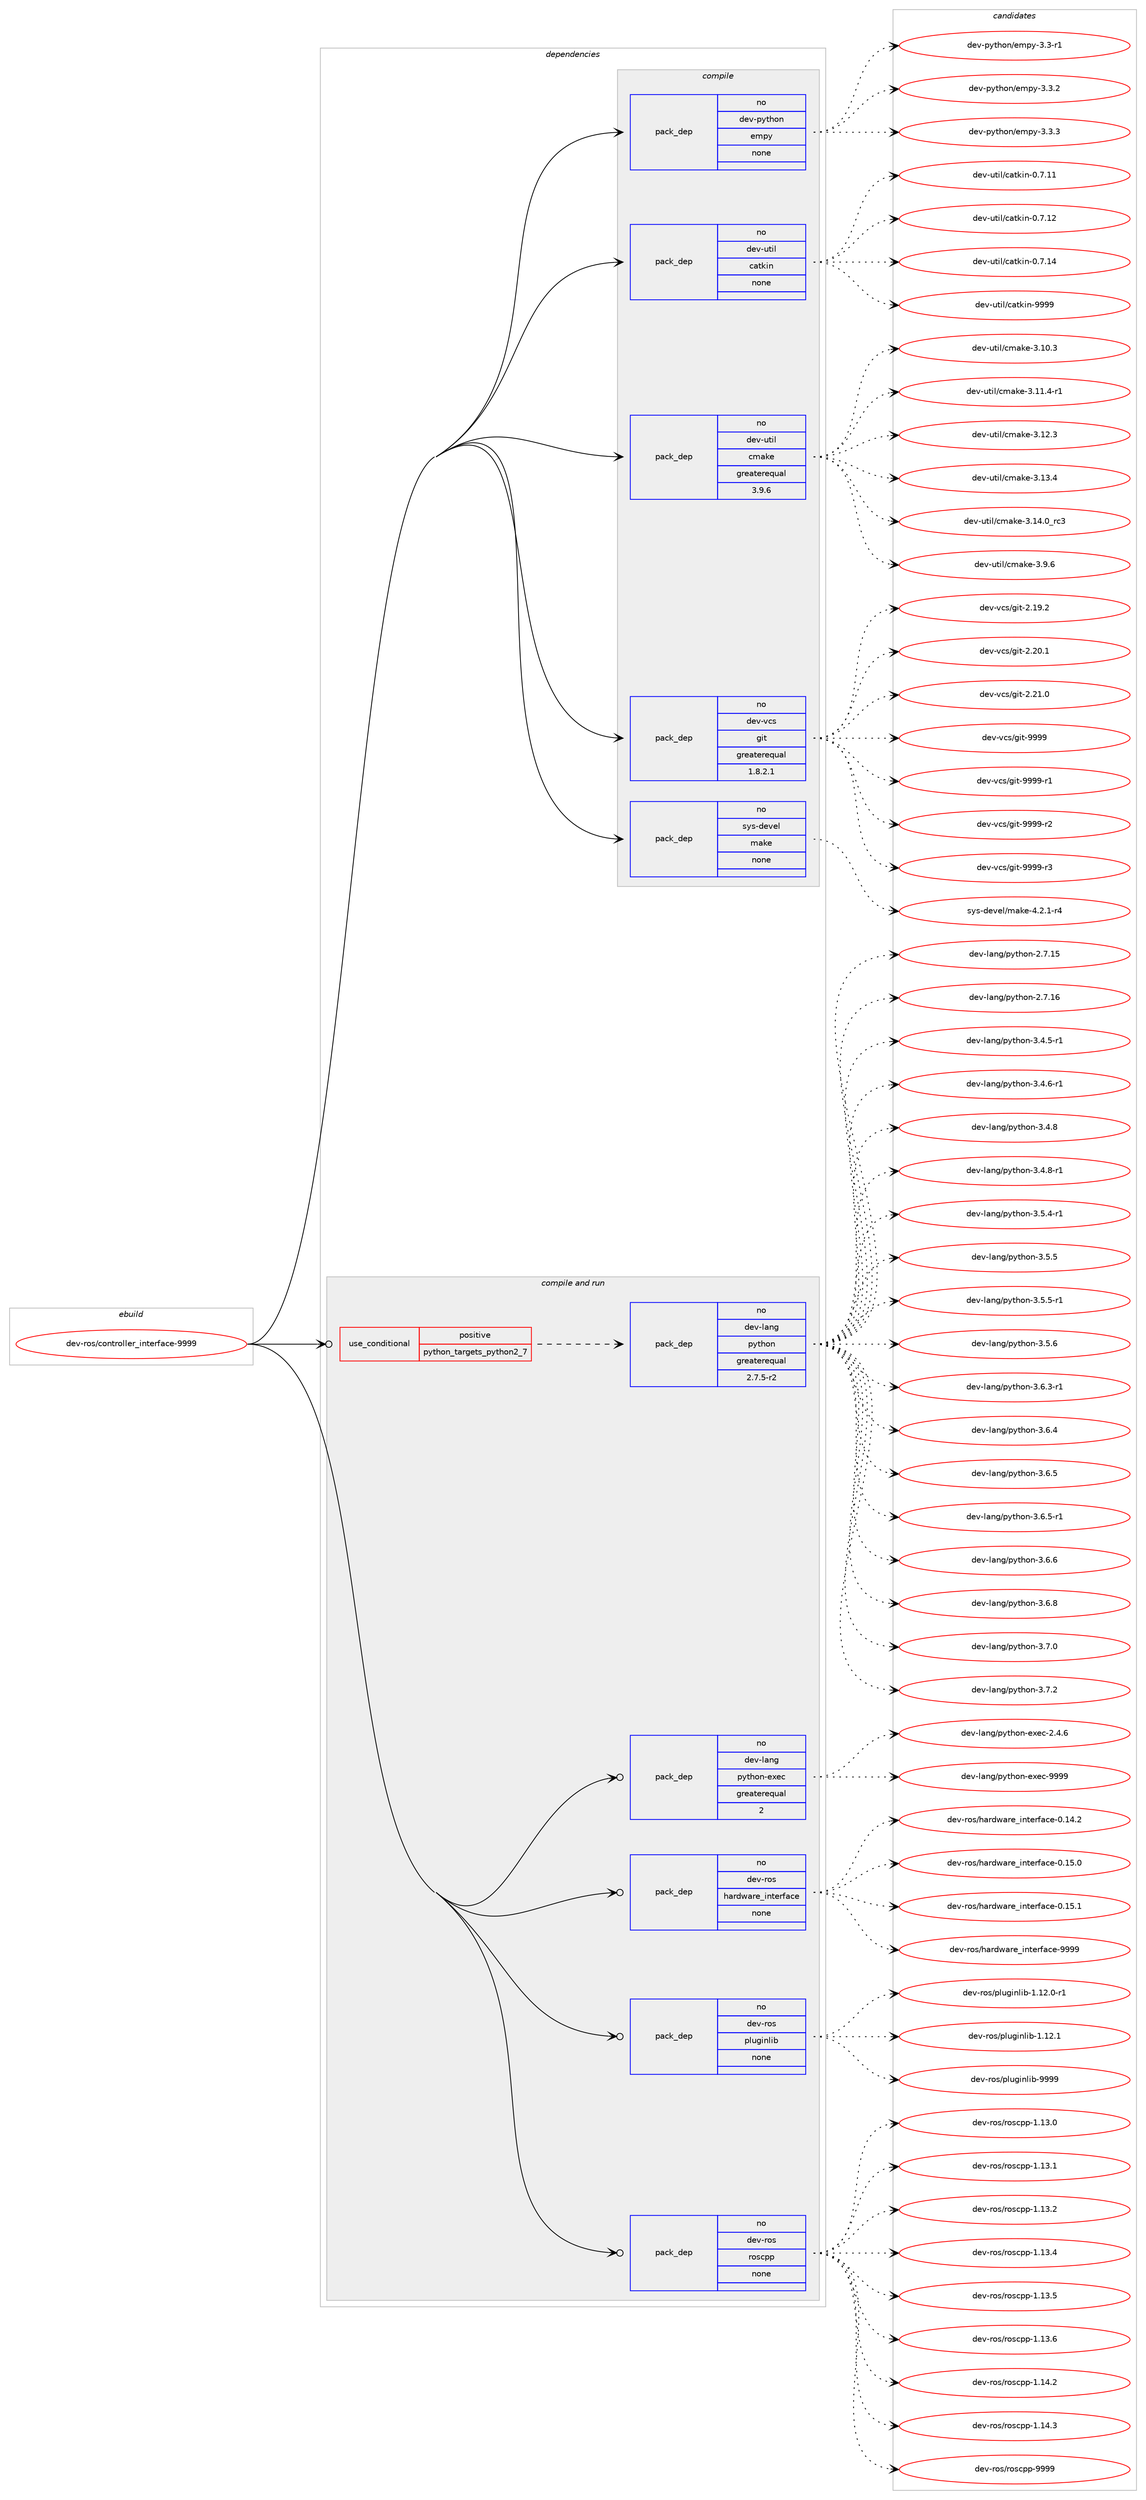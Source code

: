digraph prolog {

# *************
# Graph options
# *************

newrank=true;
concentrate=true;
compound=true;
graph [rankdir=LR,fontname=Helvetica,fontsize=10,ranksep=1.5];#, ranksep=2.5, nodesep=0.2];
edge  [arrowhead=vee];
node  [fontname=Helvetica,fontsize=10];

# **********
# The ebuild
# **********

subgraph cluster_leftcol {
color=gray;
rank=same;
label=<<i>ebuild</i>>;
id [label="dev-ros/controller_interface-9999", color=red, width=4, href="../dev-ros/controller_interface-9999.svg"];
}

# ****************
# The dependencies
# ****************

subgraph cluster_midcol {
color=gray;
label=<<i>dependencies</i>>;
subgraph cluster_compile {
fillcolor="#eeeeee";
style=filled;
label=<<i>compile</i>>;
subgraph pack1042125 {
dependency1453656 [label=<<TABLE BORDER="0" CELLBORDER="1" CELLSPACING="0" CELLPADDING="4" WIDTH="220"><TR><TD ROWSPAN="6" CELLPADDING="30">pack_dep</TD></TR><TR><TD WIDTH="110">no</TD></TR><TR><TD>dev-python</TD></TR><TR><TD>empy</TD></TR><TR><TD>none</TD></TR><TR><TD></TD></TR></TABLE>>, shape=none, color=blue];
}
id:e -> dependency1453656:w [weight=20,style="solid",arrowhead="vee"];
subgraph pack1042126 {
dependency1453657 [label=<<TABLE BORDER="0" CELLBORDER="1" CELLSPACING="0" CELLPADDING="4" WIDTH="220"><TR><TD ROWSPAN="6" CELLPADDING="30">pack_dep</TD></TR><TR><TD WIDTH="110">no</TD></TR><TR><TD>dev-util</TD></TR><TR><TD>catkin</TD></TR><TR><TD>none</TD></TR><TR><TD></TD></TR></TABLE>>, shape=none, color=blue];
}
id:e -> dependency1453657:w [weight=20,style="solid",arrowhead="vee"];
subgraph pack1042127 {
dependency1453658 [label=<<TABLE BORDER="0" CELLBORDER="1" CELLSPACING="0" CELLPADDING="4" WIDTH="220"><TR><TD ROWSPAN="6" CELLPADDING="30">pack_dep</TD></TR><TR><TD WIDTH="110">no</TD></TR><TR><TD>dev-util</TD></TR><TR><TD>cmake</TD></TR><TR><TD>greaterequal</TD></TR><TR><TD>3.9.6</TD></TR></TABLE>>, shape=none, color=blue];
}
id:e -> dependency1453658:w [weight=20,style="solid",arrowhead="vee"];
subgraph pack1042128 {
dependency1453659 [label=<<TABLE BORDER="0" CELLBORDER="1" CELLSPACING="0" CELLPADDING="4" WIDTH="220"><TR><TD ROWSPAN="6" CELLPADDING="30">pack_dep</TD></TR><TR><TD WIDTH="110">no</TD></TR><TR><TD>dev-vcs</TD></TR><TR><TD>git</TD></TR><TR><TD>greaterequal</TD></TR><TR><TD>1.8.2.1</TD></TR></TABLE>>, shape=none, color=blue];
}
id:e -> dependency1453659:w [weight=20,style="solid",arrowhead="vee"];
subgraph pack1042129 {
dependency1453660 [label=<<TABLE BORDER="0" CELLBORDER="1" CELLSPACING="0" CELLPADDING="4" WIDTH="220"><TR><TD ROWSPAN="6" CELLPADDING="30">pack_dep</TD></TR><TR><TD WIDTH="110">no</TD></TR><TR><TD>sys-devel</TD></TR><TR><TD>make</TD></TR><TR><TD>none</TD></TR><TR><TD></TD></TR></TABLE>>, shape=none, color=blue];
}
id:e -> dependency1453660:w [weight=20,style="solid",arrowhead="vee"];
}
subgraph cluster_compileandrun {
fillcolor="#eeeeee";
style=filled;
label=<<i>compile and run</i>>;
subgraph cond388141 {
dependency1453661 [label=<<TABLE BORDER="0" CELLBORDER="1" CELLSPACING="0" CELLPADDING="4"><TR><TD ROWSPAN="3" CELLPADDING="10">use_conditional</TD></TR><TR><TD>positive</TD></TR><TR><TD>python_targets_python2_7</TD></TR></TABLE>>, shape=none, color=red];
subgraph pack1042130 {
dependency1453662 [label=<<TABLE BORDER="0" CELLBORDER="1" CELLSPACING="0" CELLPADDING="4" WIDTH="220"><TR><TD ROWSPAN="6" CELLPADDING="30">pack_dep</TD></TR><TR><TD WIDTH="110">no</TD></TR><TR><TD>dev-lang</TD></TR><TR><TD>python</TD></TR><TR><TD>greaterequal</TD></TR><TR><TD>2.7.5-r2</TD></TR></TABLE>>, shape=none, color=blue];
}
dependency1453661:e -> dependency1453662:w [weight=20,style="dashed",arrowhead="vee"];
}
id:e -> dependency1453661:w [weight=20,style="solid",arrowhead="odotvee"];
subgraph pack1042131 {
dependency1453663 [label=<<TABLE BORDER="0" CELLBORDER="1" CELLSPACING="0" CELLPADDING="4" WIDTH="220"><TR><TD ROWSPAN="6" CELLPADDING="30">pack_dep</TD></TR><TR><TD WIDTH="110">no</TD></TR><TR><TD>dev-lang</TD></TR><TR><TD>python-exec</TD></TR><TR><TD>greaterequal</TD></TR><TR><TD>2</TD></TR></TABLE>>, shape=none, color=blue];
}
id:e -> dependency1453663:w [weight=20,style="solid",arrowhead="odotvee"];
subgraph pack1042132 {
dependency1453664 [label=<<TABLE BORDER="0" CELLBORDER="1" CELLSPACING="0" CELLPADDING="4" WIDTH="220"><TR><TD ROWSPAN="6" CELLPADDING="30">pack_dep</TD></TR><TR><TD WIDTH="110">no</TD></TR><TR><TD>dev-ros</TD></TR><TR><TD>hardware_interface</TD></TR><TR><TD>none</TD></TR><TR><TD></TD></TR></TABLE>>, shape=none, color=blue];
}
id:e -> dependency1453664:w [weight=20,style="solid",arrowhead="odotvee"];
subgraph pack1042133 {
dependency1453665 [label=<<TABLE BORDER="0" CELLBORDER="1" CELLSPACING="0" CELLPADDING="4" WIDTH="220"><TR><TD ROWSPAN="6" CELLPADDING="30">pack_dep</TD></TR><TR><TD WIDTH="110">no</TD></TR><TR><TD>dev-ros</TD></TR><TR><TD>pluginlib</TD></TR><TR><TD>none</TD></TR><TR><TD></TD></TR></TABLE>>, shape=none, color=blue];
}
id:e -> dependency1453665:w [weight=20,style="solid",arrowhead="odotvee"];
subgraph pack1042134 {
dependency1453666 [label=<<TABLE BORDER="0" CELLBORDER="1" CELLSPACING="0" CELLPADDING="4" WIDTH="220"><TR><TD ROWSPAN="6" CELLPADDING="30">pack_dep</TD></TR><TR><TD WIDTH="110">no</TD></TR><TR><TD>dev-ros</TD></TR><TR><TD>roscpp</TD></TR><TR><TD>none</TD></TR><TR><TD></TD></TR></TABLE>>, shape=none, color=blue];
}
id:e -> dependency1453666:w [weight=20,style="solid",arrowhead="odotvee"];
}
subgraph cluster_run {
fillcolor="#eeeeee";
style=filled;
label=<<i>run</i>>;
}
}

# **************
# The candidates
# **************

subgraph cluster_choices {
rank=same;
color=gray;
label=<<i>candidates</i>>;

subgraph choice1042125 {
color=black;
nodesep=1;
choice1001011184511212111610411111047101109112121455146514511449 [label="dev-python/empy-3.3-r1", color=red, width=4,href="../dev-python/empy-3.3-r1.svg"];
choice1001011184511212111610411111047101109112121455146514650 [label="dev-python/empy-3.3.2", color=red, width=4,href="../dev-python/empy-3.3.2.svg"];
choice1001011184511212111610411111047101109112121455146514651 [label="dev-python/empy-3.3.3", color=red, width=4,href="../dev-python/empy-3.3.3.svg"];
dependency1453656:e -> choice1001011184511212111610411111047101109112121455146514511449:w [style=dotted,weight="100"];
dependency1453656:e -> choice1001011184511212111610411111047101109112121455146514650:w [style=dotted,weight="100"];
dependency1453656:e -> choice1001011184511212111610411111047101109112121455146514651:w [style=dotted,weight="100"];
}
subgraph choice1042126 {
color=black;
nodesep=1;
choice1001011184511711610510847999711610710511045484655464949 [label="dev-util/catkin-0.7.11", color=red, width=4,href="../dev-util/catkin-0.7.11.svg"];
choice1001011184511711610510847999711610710511045484655464950 [label="dev-util/catkin-0.7.12", color=red, width=4,href="../dev-util/catkin-0.7.12.svg"];
choice1001011184511711610510847999711610710511045484655464952 [label="dev-util/catkin-0.7.14", color=red, width=4,href="../dev-util/catkin-0.7.14.svg"];
choice100101118451171161051084799971161071051104557575757 [label="dev-util/catkin-9999", color=red, width=4,href="../dev-util/catkin-9999.svg"];
dependency1453657:e -> choice1001011184511711610510847999711610710511045484655464949:w [style=dotted,weight="100"];
dependency1453657:e -> choice1001011184511711610510847999711610710511045484655464950:w [style=dotted,weight="100"];
dependency1453657:e -> choice1001011184511711610510847999711610710511045484655464952:w [style=dotted,weight="100"];
dependency1453657:e -> choice100101118451171161051084799971161071051104557575757:w [style=dotted,weight="100"];
}
subgraph choice1042127 {
color=black;
nodesep=1;
choice1001011184511711610510847991099710710145514649484651 [label="dev-util/cmake-3.10.3", color=red, width=4,href="../dev-util/cmake-3.10.3.svg"];
choice10010111845117116105108479910997107101455146494946524511449 [label="dev-util/cmake-3.11.4-r1", color=red, width=4,href="../dev-util/cmake-3.11.4-r1.svg"];
choice1001011184511711610510847991099710710145514649504651 [label="dev-util/cmake-3.12.3", color=red, width=4,href="../dev-util/cmake-3.12.3.svg"];
choice1001011184511711610510847991099710710145514649514652 [label="dev-util/cmake-3.13.4", color=red, width=4,href="../dev-util/cmake-3.13.4.svg"];
choice1001011184511711610510847991099710710145514649524648951149951 [label="dev-util/cmake-3.14.0_rc3", color=red, width=4,href="../dev-util/cmake-3.14.0_rc3.svg"];
choice10010111845117116105108479910997107101455146574654 [label="dev-util/cmake-3.9.6", color=red, width=4,href="../dev-util/cmake-3.9.6.svg"];
dependency1453658:e -> choice1001011184511711610510847991099710710145514649484651:w [style=dotted,weight="100"];
dependency1453658:e -> choice10010111845117116105108479910997107101455146494946524511449:w [style=dotted,weight="100"];
dependency1453658:e -> choice1001011184511711610510847991099710710145514649504651:w [style=dotted,weight="100"];
dependency1453658:e -> choice1001011184511711610510847991099710710145514649514652:w [style=dotted,weight="100"];
dependency1453658:e -> choice1001011184511711610510847991099710710145514649524648951149951:w [style=dotted,weight="100"];
dependency1453658:e -> choice10010111845117116105108479910997107101455146574654:w [style=dotted,weight="100"];
}
subgraph choice1042128 {
color=black;
nodesep=1;
choice10010111845118991154710310511645504649574650 [label="dev-vcs/git-2.19.2", color=red, width=4,href="../dev-vcs/git-2.19.2.svg"];
choice10010111845118991154710310511645504650484649 [label="dev-vcs/git-2.20.1", color=red, width=4,href="../dev-vcs/git-2.20.1.svg"];
choice10010111845118991154710310511645504650494648 [label="dev-vcs/git-2.21.0", color=red, width=4,href="../dev-vcs/git-2.21.0.svg"];
choice1001011184511899115471031051164557575757 [label="dev-vcs/git-9999", color=red, width=4,href="../dev-vcs/git-9999.svg"];
choice10010111845118991154710310511645575757574511449 [label="dev-vcs/git-9999-r1", color=red, width=4,href="../dev-vcs/git-9999-r1.svg"];
choice10010111845118991154710310511645575757574511450 [label="dev-vcs/git-9999-r2", color=red, width=4,href="../dev-vcs/git-9999-r2.svg"];
choice10010111845118991154710310511645575757574511451 [label="dev-vcs/git-9999-r3", color=red, width=4,href="../dev-vcs/git-9999-r3.svg"];
dependency1453659:e -> choice10010111845118991154710310511645504649574650:w [style=dotted,weight="100"];
dependency1453659:e -> choice10010111845118991154710310511645504650484649:w [style=dotted,weight="100"];
dependency1453659:e -> choice10010111845118991154710310511645504650494648:w [style=dotted,weight="100"];
dependency1453659:e -> choice1001011184511899115471031051164557575757:w [style=dotted,weight="100"];
dependency1453659:e -> choice10010111845118991154710310511645575757574511449:w [style=dotted,weight="100"];
dependency1453659:e -> choice10010111845118991154710310511645575757574511450:w [style=dotted,weight="100"];
dependency1453659:e -> choice10010111845118991154710310511645575757574511451:w [style=dotted,weight="100"];
}
subgraph choice1042129 {
color=black;
nodesep=1;
choice1151211154510010111810110847109971071014552465046494511452 [label="sys-devel/make-4.2.1-r4", color=red, width=4,href="../sys-devel/make-4.2.1-r4.svg"];
dependency1453660:e -> choice1151211154510010111810110847109971071014552465046494511452:w [style=dotted,weight="100"];
}
subgraph choice1042130 {
color=black;
nodesep=1;
choice10010111845108971101034711212111610411111045504655464953 [label="dev-lang/python-2.7.15", color=red, width=4,href="../dev-lang/python-2.7.15.svg"];
choice10010111845108971101034711212111610411111045504655464954 [label="dev-lang/python-2.7.16", color=red, width=4,href="../dev-lang/python-2.7.16.svg"];
choice1001011184510897110103471121211161041111104551465246534511449 [label="dev-lang/python-3.4.5-r1", color=red, width=4,href="../dev-lang/python-3.4.5-r1.svg"];
choice1001011184510897110103471121211161041111104551465246544511449 [label="dev-lang/python-3.4.6-r1", color=red, width=4,href="../dev-lang/python-3.4.6-r1.svg"];
choice100101118451089711010347112121116104111110455146524656 [label="dev-lang/python-3.4.8", color=red, width=4,href="../dev-lang/python-3.4.8.svg"];
choice1001011184510897110103471121211161041111104551465246564511449 [label="dev-lang/python-3.4.8-r1", color=red, width=4,href="../dev-lang/python-3.4.8-r1.svg"];
choice1001011184510897110103471121211161041111104551465346524511449 [label="dev-lang/python-3.5.4-r1", color=red, width=4,href="../dev-lang/python-3.5.4-r1.svg"];
choice100101118451089711010347112121116104111110455146534653 [label="dev-lang/python-3.5.5", color=red, width=4,href="../dev-lang/python-3.5.5.svg"];
choice1001011184510897110103471121211161041111104551465346534511449 [label="dev-lang/python-3.5.5-r1", color=red, width=4,href="../dev-lang/python-3.5.5-r1.svg"];
choice100101118451089711010347112121116104111110455146534654 [label="dev-lang/python-3.5.6", color=red, width=4,href="../dev-lang/python-3.5.6.svg"];
choice1001011184510897110103471121211161041111104551465446514511449 [label="dev-lang/python-3.6.3-r1", color=red, width=4,href="../dev-lang/python-3.6.3-r1.svg"];
choice100101118451089711010347112121116104111110455146544652 [label="dev-lang/python-3.6.4", color=red, width=4,href="../dev-lang/python-3.6.4.svg"];
choice100101118451089711010347112121116104111110455146544653 [label="dev-lang/python-3.6.5", color=red, width=4,href="../dev-lang/python-3.6.5.svg"];
choice1001011184510897110103471121211161041111104551465446534511449 [label="dev-lang/python-3.6.5-r1", color=red, width=4,href="../dev-lang/python-3.6.5-r1.svg"];
choice100101118451089711010347112121116104111110455146544654 [label="dev-lang/python-3.6.6", color=red, width=4,href="../dev-lang/python-3.6.6.svg"];
choice100101118451089711010347112121116104111110455146544656 [label="dev-lang/python-3.6.8", color=red, width=4,href="../dev-lang/python-3.6.8.svg"];
choice100101118451089711010347112121116104111110455146554648 [label="dev-lang/python-3.7.0", color=red, width=4,href="../dev-lang/python-3.7.0.svg"];
choice100101118451089711010347112121116104111110455146554650 [label="dev-lang/python-3.7.2", color=red, width=4,href="../dev-lang/python-3.7.2.svg"];
dependency1453662:e -> choice10010111845108971101034711212111610411111045504655464953:w [style=dotted,weight="100"];
dependency1453662:e -> choice10010111845108971101034711212111610411111045504655464954:w [style=dotted,weight="100"];
dependency1453662:e -> choice1001011184510897110103471121211161041111104551465246534511449:w [style=dotted,weight="100"];
dependency1453662:e -> choice1001011184510897110103471121211161041111104551465246544511449:w [style=dotted,weight="100"];
dependency1453662:e -> choice100101118451089711010347112121116104111110455146524656:w [style=dotted,weight="100"];
dependency1453662:e -> choice1001011184510897110103471121211161041111104551465246564511449:w [style=dotted,weight="100"];
dependency1453662:e -> choice1001011184510897110103471121211161041111104551465346524511449:w [style=dotted,weight="100"];
dependency1453662:e -> choice100101118451089711010347112121116104111110455146534653:w [style=dotted,weight="100"];
dependency1453662:e -> choice1001011184510897110103471121211161041111104551465346534511449:w [style=dotted,weight="100"];
dependency1453662:e -> choice100101118451089711010347112121116104111110455146534654:w [style=dotted,weight="100"];
dependency1453662:e -> choice1001011184510897110103471121211161041111104551465446514511449:w [style=dotted,weight="100"];
dependency1453662:e -> choice100101118451089711010347112121116104111110455146544652:w [style=dotted,weight="100"];
dependency1453662:e -> choice100101118451089711010347112121116104111110455146544653:w [style=dotted,weight="100"];
dependency1453662:e -> choice1001011184510897110103471121211161041111104551465446534511449:w [style=dotted,weight="100"];
dependency1453662:e -> choice100101118451089711010347112121116104111110455146544654:w [style=dotted,weight="100"];
dependency1453662:e -> choice100101118451089711010347112121116104111110455146544656:w [style=dotted,weight="100"];
dependency1453662:e -> choice100101118451089711010347112121116104111110455146554648:w [style=dotted,weight="100"];
dependency1453662:e -> choice100101118451089711010347112121116104111110455146554650:w [style=dotted,weight="100"];
}
subgraph choice1042131 {
color=black;
nodesep=1;
choice1001011184510897110103471121211161041111104510112010199455046524654 [label="dev-lang/python-exec-2.4.6", color=red, width=4,href="../dev-lang/python-exec-2.4.6.svg"];
choice10010111845108971101034711212111610411111045101120101994557575757 [label="dev-lang/python-exec-9999", color=red, width=4,href="../dev-lang/python-exec-9999.svg"];
dependency1453663:e -> choice1001011184510897110103471121211161041111104510112010199455046524654:w [style=dotted,weight="100"];
dependency1453663:e -> choice10010111845108971101034711212111610411111045101120101994557575757:w [style=dotted,weight="100"];
}
subgraph choice1042132 {
color=black;
nodesep=1;
choice1001011184511411111547104971141001199711410195105110116101114102979910145484649524650 [label="dev-ros/hardware_interface-0.14.2", color=red, width=4,href="../dev-ros/hardware_interface-0.14.2.svg"];
choice1001011184511411111547104971141001199711410195105110116101114102979910145484649534648 [label="dev-ros/hardware_interface-0.15.0", color=red, width=4,href="../dev-ros/hardware_interface-0.15.0.svg"];
choice1001011184511411111547104971141001199711410195105110116101114102979910145484649534649 [label="dev-ros/hardware_interface-0.15.1", color=red, width=4,href="../dev-ros/hardware_interface-0.15.1.svg"];
choice100101118451141111154710497114100119971141019510511011610111410297991014557575757 [label="dev-ros/hardware_interface-9999", color=red, width=4,href="../dev-ros/hardware_interface-9999.svg"];
dependency1453664:e -> choice1001011184511411111547104971141001199711410195105110116101114102979910145484649524650:w [style=dotted,weight="100"];
dependency1453664:e -> choice1001011184511411111547104971141001199711410195105110116101114102979910145484649534648:w [style=dotted,weight="100"];
dependency1453664:e -> choice1001011184511411111547104971141001199711410195105110116101114102979910145484649534649:w [style=dotted,weight="100"];
dependency1453664:e -> choice100101118451141111154710497114100119971141019510511011610111410297991014557575757:w [style=dotted,weight="100"];
}
subgraph choice1042133 {
color=black;
nodesep=1;
choice100101118451141111154711210811710310511010810598454946495046484511449 [label="dev-ros/pluginlib-1.12.0-r1", color=red, width=4,href="../dev-ros/pluginlib-1.12.0-r1.svg"];
choice10010111845114111115471121081171031051101081059845494649504649 [label="dev-ros/pluginlib-1.12.1", color=red, width=4,href="../dev-ros/pluginlib-1.12.1.svg"];
choice1001011184511411111547112108117103105110108105984557575757 [label="dev-ros/pluginlib-9999", color=red, width=4,href="../dev-ros/pluginlib-9999.svg"];
dependency1453665:e -> choice100101118451141111154711210811710310511010810598454946495046484511449:w [style=dotted,weight="100"];
dependency1453665:e -> choice10010111845114111115471121081171031051101081059845494649504649:w [style=dotted,weight="100"];
dependency1453665:e -> choice1001011184511411111547112108117103105110108105984557575757:w [style=dotted,weight="100"];
}
subgraph choice1042134 {
color=black;
nodesep=1;
choice10010111845114111115471141111159911211245494649514648 [label="dev-ros/roscpp-1.13.0", color=red, width=4,href="../dev-ros/roscpp-1.13.0.svg"];
choice10010111845114111115471141111159911211245494649514649 [label="dev-ros/roscpp-1.13.1", color=red, width=4,href="../dev-ros/roscpp-1.13.1.svg"];
choice10010111845114111115471141111159911211245494649514650 [label="dev-ros/roscpp-1.13.2", color=red, width=4,href="../dev-ros/roscpp-1.13.2.svg"];
choice10010111845114111115471141111159911211245494649514652 [label="dev-ros/roscpp-1.13.4", color=red, width=4,href="../dev-ros/roscpp-1.13.4.svg"];
choice10010111845114111115471141111159911211245494649514653 [label="dev-ros/roscpp-1.13.5", color=red, width=4,href="../dev-ros/roscpp-1.13.5.svg"];
choice10010111845114111115471141111159911211245494649514654 [label="dev-ros/roscpp-1.13.6", color=red, width=4,href="../dev-ros/roscpp-1.13.6.svg"];
choice10010111845114111115471141111159911211245494649524650 [label="dev-ros/roscpp-1.14.2", color=red, width=4,href="../dev-ros/roscpp-1.14.2.svg"];
choice10010111845114111115471141111159911211245494649524651 [label="dev-ros/roscpp-1.14.3", color=red, width=4,href="../dev-ros/roscpp-1.14.3.svg"];
choice1001011184511411111547114111115991121124557575757 [label="dev-ros/roscpp-9999", color=red, width=4,href="../dev-ros/roscpp-9999.svg"];
dependency1453666:e -> choice10010111845114111115471141111159911211245494649514648:w [style=dotted,weight="100"];
dependency1453666:e -> choice10010111845114111115471141111159911211245494649514649:w [style=dotted,weight="100"];
dependency1453666:e -> choice10010111845114111115471141111159911211245494649514650:w [style=dotted,weight="100"];
dependency1453666:e -> choice10010111845114111115471141111159911211245494649514652:w [style=dotted,weight="100"];
dependency1453666:e -> choice10010111845114111115471141111159911211245494649514653:w [style=dotted,weight="100"];
dependency1453666:e -> choice10010111845114111115471141111159911211245494649514654:w [style=dotted,weight="100"];
dependency1453666:e -> choice10010111845114111115471141111159911211245494649524650:w [style=dotted,weight="100"];
dependency1453666:e -> choice10010111845114111115471141111159911211245494649524651:w [style=dotted,weight="100"];
dependency1453666:e -> choice1001011184511411111547114111115991121124557575757:w [style=dotted,weight="100"];
}
}

}

